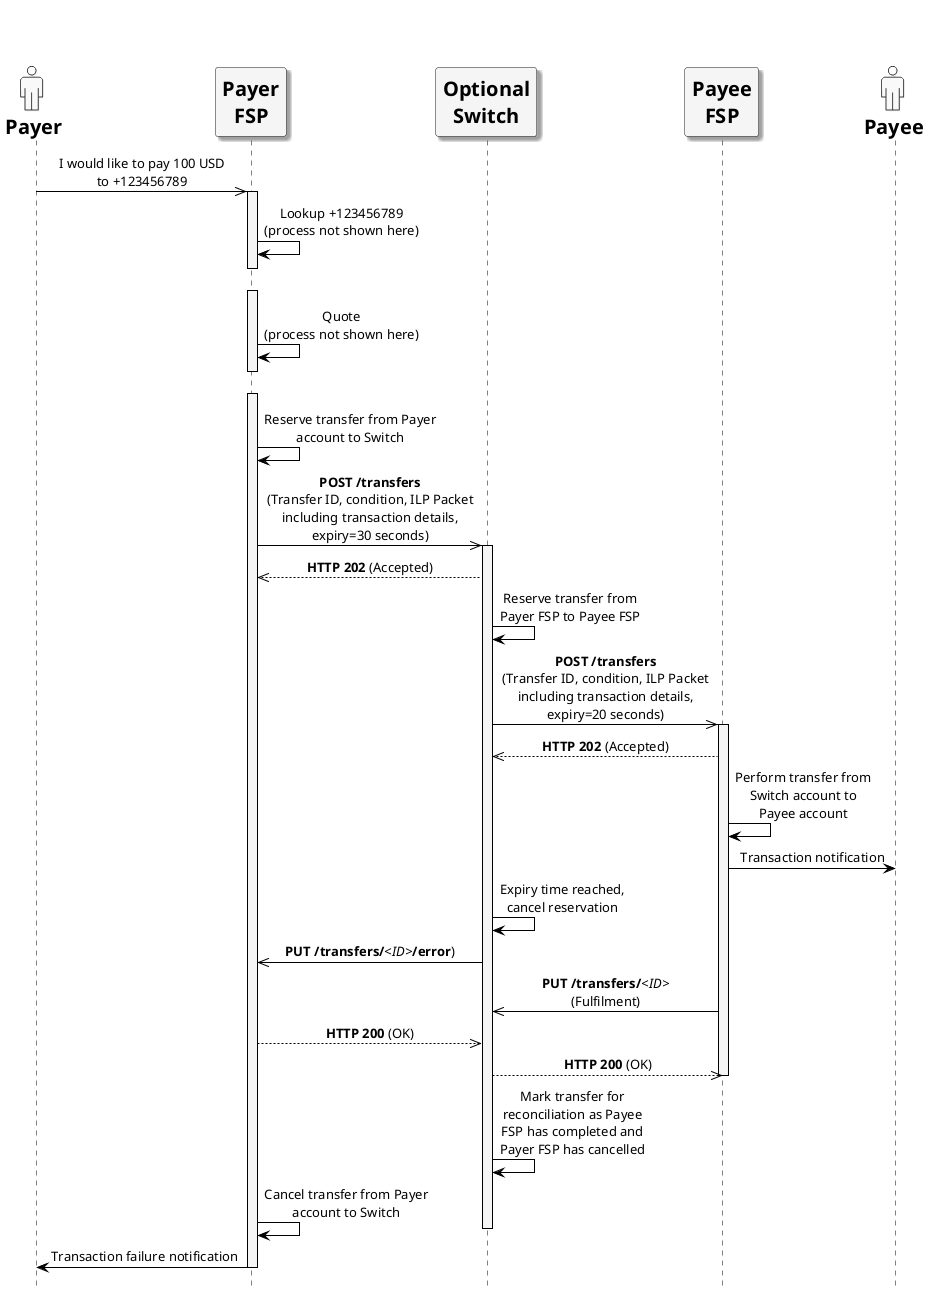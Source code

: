 /'*****
License
--------------
Copyright © 2017 Bill & Melinda Gates Foundation
The Mojaloop files are made available by the Bill & Melinda Gates Foundation under the Apache License, Version 2.0 (the "License") and you may not use these files except in compliance with the License. You may obtain a copy of the License at
http://www.apache.org/licenses/LICENSE-2.0
Unless required by applicable law or agreed to in writing, the Mojaloop files are distributed on an "AS IS" BASIS, WITHOUT WARRANTIES OR CONDITIONS OF ANY KIND, either express or implied. See the License for the specific language governing permissions and limitations under the License.
Contributors
--------------
This is the official list of the Mojaloop project contributors for this file.
Names of the original copyright holders (individuals or organizations)
should be listed with a '*' in the first column. People who have
contributed from an organization can be listed under the organization
that actually holds the copyright for their contributions (see the
Gates Foundation organization for an example). Those individuals should have
their names indented and be marked with a '-'. Email address can be added
optionally within square brackets <email>.
* Gates Foundation
- Name Surname <name.surname@gatesfoundation.com>

* Henk Kodde <henk.kodde@modusbox.com>
--------------
******'/

@startuml

' define actor image
sprite $actor [25x48/16] {
  0000000000010000000000000
  0000000006CAC910000000000
  0000000095101292000000000
  0000000651000119000000000
  0000000B10000018400000000
  0000001A10000016600000000
  0000000B10000017510000000
  000000083100001A210000000
  0000000191000176110000000
  000000003A866A61100000000
  0000000000466211100000000
  0003333333334443333310000
  0088888888888888888892000
  0821111111111111111118200
  8311111111111111111111A00
  A111111111111111111111A20
  A111111111111111111111A20
  A111111111111111111111A20
  A111111111111111111111A20
  A111111111111111111111A20
  A111111111111111111111A20
  A111111111111111111111A20
  A111111111111111111111A20
  A111551111111111138111A20
  A111661111111111139111A20
  A211661111111111139111A20
  A211661111111111139111A20
  A211661111161111139111A20
  A2116611111A2111139111A20
  A2116611111A2111139111A20
  A2116611111A2111139111A20
  A7669611111A211113A666B20
  36669611111A211113A666610
  00016611111A2111139111110
  00006611111A2111139100000
  00006611111A2111139100000
  00006611111A2111139100000
  00006611111A2111139100000
  00006611111A2111139100000
  00006611111A2111139100000
  00006611111A2111139100000
  00006611111A2111139100000
  00006611111A2111139100000
  00006611111A2111139100000
  00006966666B7666679100000
  0000266666666666664100000
  0000000111111111111100000
  0000000000000000000000000
}

' declaring skinparam
skinparam sequenceMessageAlign center
skinparam shadowing false
skinparam defaultFontName Verdana
skinparam monochrome true
skinparam SequenceLifeLineBackgroundColor WhiteSmoke
skinparam SequenceLifeLineBorderColor Black
skinparam ActorFontStyle Bold
skinparam ActorFontSize 20
skinparam ParticipantFontStyle Bold
skinparam ParticipantFontSize 20
skinparam ParticipantBackgroundColor WhiteSmoke
skinparam ArrowColor Black

skinparam actor {
  Bordercolor none
  Backgroundcolor none
  shadowing false
}

skinparam participant {
  shadowing true
}

hide footbox

' declare title
' title Client receiving an expired transfer

' Actor Keys:
' participant - FSP(Payer/Payee) and Switch
' actor - Payee/Payer

' declare actors
actor "<$actor>\nPayer" as Payer
participant "Payer\nFSP" as PayerFSP
participant "Optional\nSwitch" as Switch
participant "Payee\nFSP" as PayeeFSP
actor "<$actor>\nPayee" as Payee

' start flow
Payer ->> PayerFSP: I would like to pay 100 USD\nto +123456789
activate PayerFSP
PayerFSP -> PayerFSP: Lookup +123456789\n(process not shown here)
PayerFSP -[hidden]> Switch
deactivate PayerFSP
PayerFSP -[hidden]> PayerFSP
activate PayerFSP
PayerFSP -> PayerFSP: Quote\n(process not shown here)
PayerFSP -[hidden]> Switch
deactivate PayerFSP
PayerFSP -[hidden]> PayerFSP
activate PayerFSP
PayerFSP -> PayerFSP: Reserve transfer from Payer\naccount to Switch
PayerFSP ->> Switch: **POST /transfers**\n(Transfer ID, condition, ILP Packet\nincluding transaction details,\nexpiry=30 seconds)
activate Switch
PayerFSP <<-- Switch: **HTTP 202** (Accepted)
Switch -> Switch: Reserve transfer from\nPayer FSP to Payee FSP
Switch ->> PayeeFSP: **POST /transfers**\n(Transfer ID, condition, ILP Packet\nincluding transaction details,\nexpiry=20 seconds)
activate PayeeFSP
Switch <<-- PayeeFSP: **HTTP 202** (Accepted)
PayeeFSP -> PayeeFSP: Perform transfer from\nSwitch account to\nPayee account
PayeeFSP -> Payee: Transaction notification
Switch -> Switch: Expiry time reached,\ncancel reservation
PayerFSP <<- Switch: **PUT /transfers/**<i><ID></i>**/error**)
Switch <<- PayeeFSP: **PUT /transfers/**<i><ID></i>\n(Fulfilment)
PayerFSP -->> Switch: **HTTP 200** (OK)
Switch -->> PayeeFSP: **HTTP 200** (OK)
deactivate PayeeFSP
Switch -> Switch: Mark transfer for\nreconciliation as Payee\nFSP has completed and\nPayer FSP has cancelled
PayerFSP -> PayerFSP: Cancel transfer from Payer\naccount to Switch
deactivate Switch
Payer <- PayerFSP: Transaction failure notification
deactivate PayerFSP
@enduml
